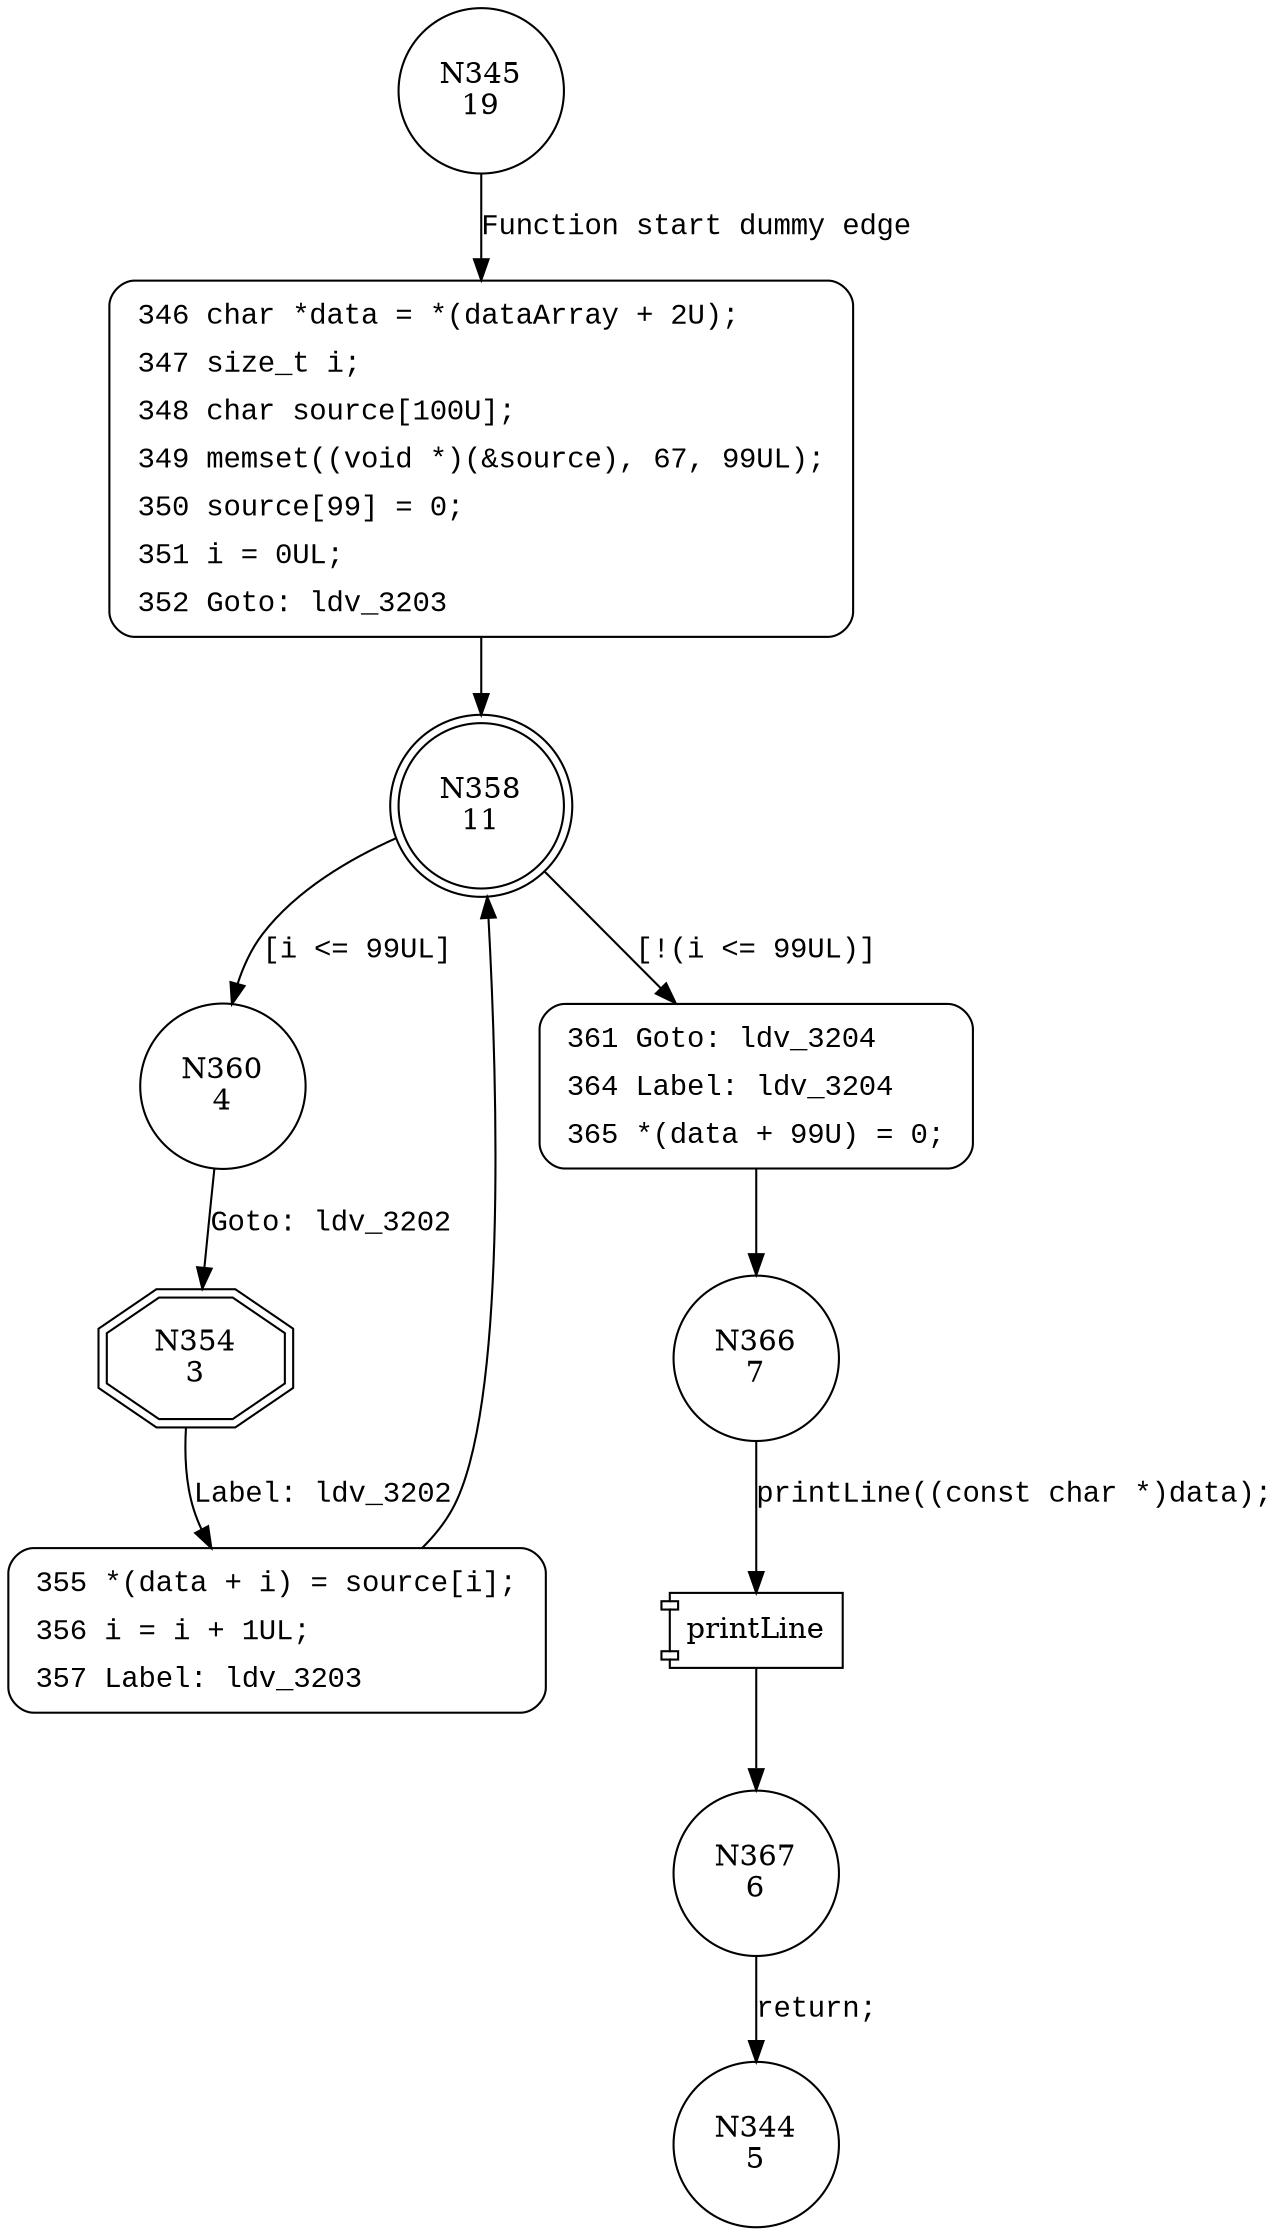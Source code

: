 digraph CWE124_Buffer_Underwrite__char_alloca_loop_66b_goodG2BSink {
345 [shape="circle" label="N345\n19"]
346 [shape="circle" label="N346\n18"]
358 [shape="doublecircle" label="N358\n11"]
360 [shape="circle" label="N360\n4"]
361 [shape="circle" label="N361\n10"]
366 [shape="circle" label="N366\n7"]
367 [shape="circle" label="N367\n6"]
354 [shape="doubleoctagon" label="N354\n3"]
355 [shape="circle" label="N355\n2"]
344 [shape="circle" label="N344\n5"]
346 [style="filled,bold" penwidth="1" fillcolor="white" fontname="Courier New" shape="Mrecord" label=<<table border="0" cellborder="0" cellpadding="3" bgcolor="white"><tr><td align="right">346</td><td align="left">char *data = *(dataArray + 2U);</td></tr><tr><td align="right">347</td><td align="left">size_t i;</td></tr><tr><td align="right">348</td><td align="left">char source[100U];</td></tr><tr><td align="right">349</td><td align="left">memset((void *)(&amp;source), 67, 99UL);</td></tr><tr><td align="right">350</td><td align="left">source[99] = 0;</td></tr><tr><td align="right">351</td><td align="left">i = 0UL;</td></tr><tr><td align="right">352</td><td align="left">Goto: ldv_3203</td></tr></table>>]
346 -> 358[label=""]
361 [style="filled,bold" penwidth="1" fillcolor="white" fontname="Courier New" shape="Mrecord" label=<<table border="0" cellborder="0" cellpadding="3" bgcolor="white"><tr><td align="right">361</td><td align="left">Goto: ldv_3204</td></tr><tr><td align="right">364</td><td align="left">Label: ldv_3204</td></tr><tr><td align="right">365</td><td align="left">*(data + 99U) = 0;</td></tr></table>>]
361 -> 366[label=""]
355 [style="filled,bold" penwidth="1" fillcolor="white" fontname="Courier New" shape="Mrecord" label=<<table border="0" cellborder="0" cellpadding="3" bgcolor="white"><tr><td align="right">355</td><td align="left">*(data + i) = source[i];</td></tr><tr><td align="right">356</td><td align="left">i = i + 1UL;</td></tr><tr><td align="right">357</td><td align="left">Label: ldv_3203</td></tr></table>>]
355 -> 358[label=""]
345 -> 346 [label="Function start dummy edge" fontname="Courier New"]
358 -> 360 [label="[i <= 99UL]" fontname="Courier New"]
358 -> 361 [label="[!(i <= 99UL)]" fontname="Courier New"]
100001 [shape="component" label="printLine"]
366 -> 100001 [label="printLine((const char *)data);" fontname="Courier New"]
100001 -> 367 [label="" fontname="Courier New"]
360 -> 354 [label="Goto: ldv_3202" fontname="Courier New"]
354 -> 355 [label="Label: ldv_3202" fontname="Courier New"]
367 -> 344 [label="return;" fontname="Courier New"]
}